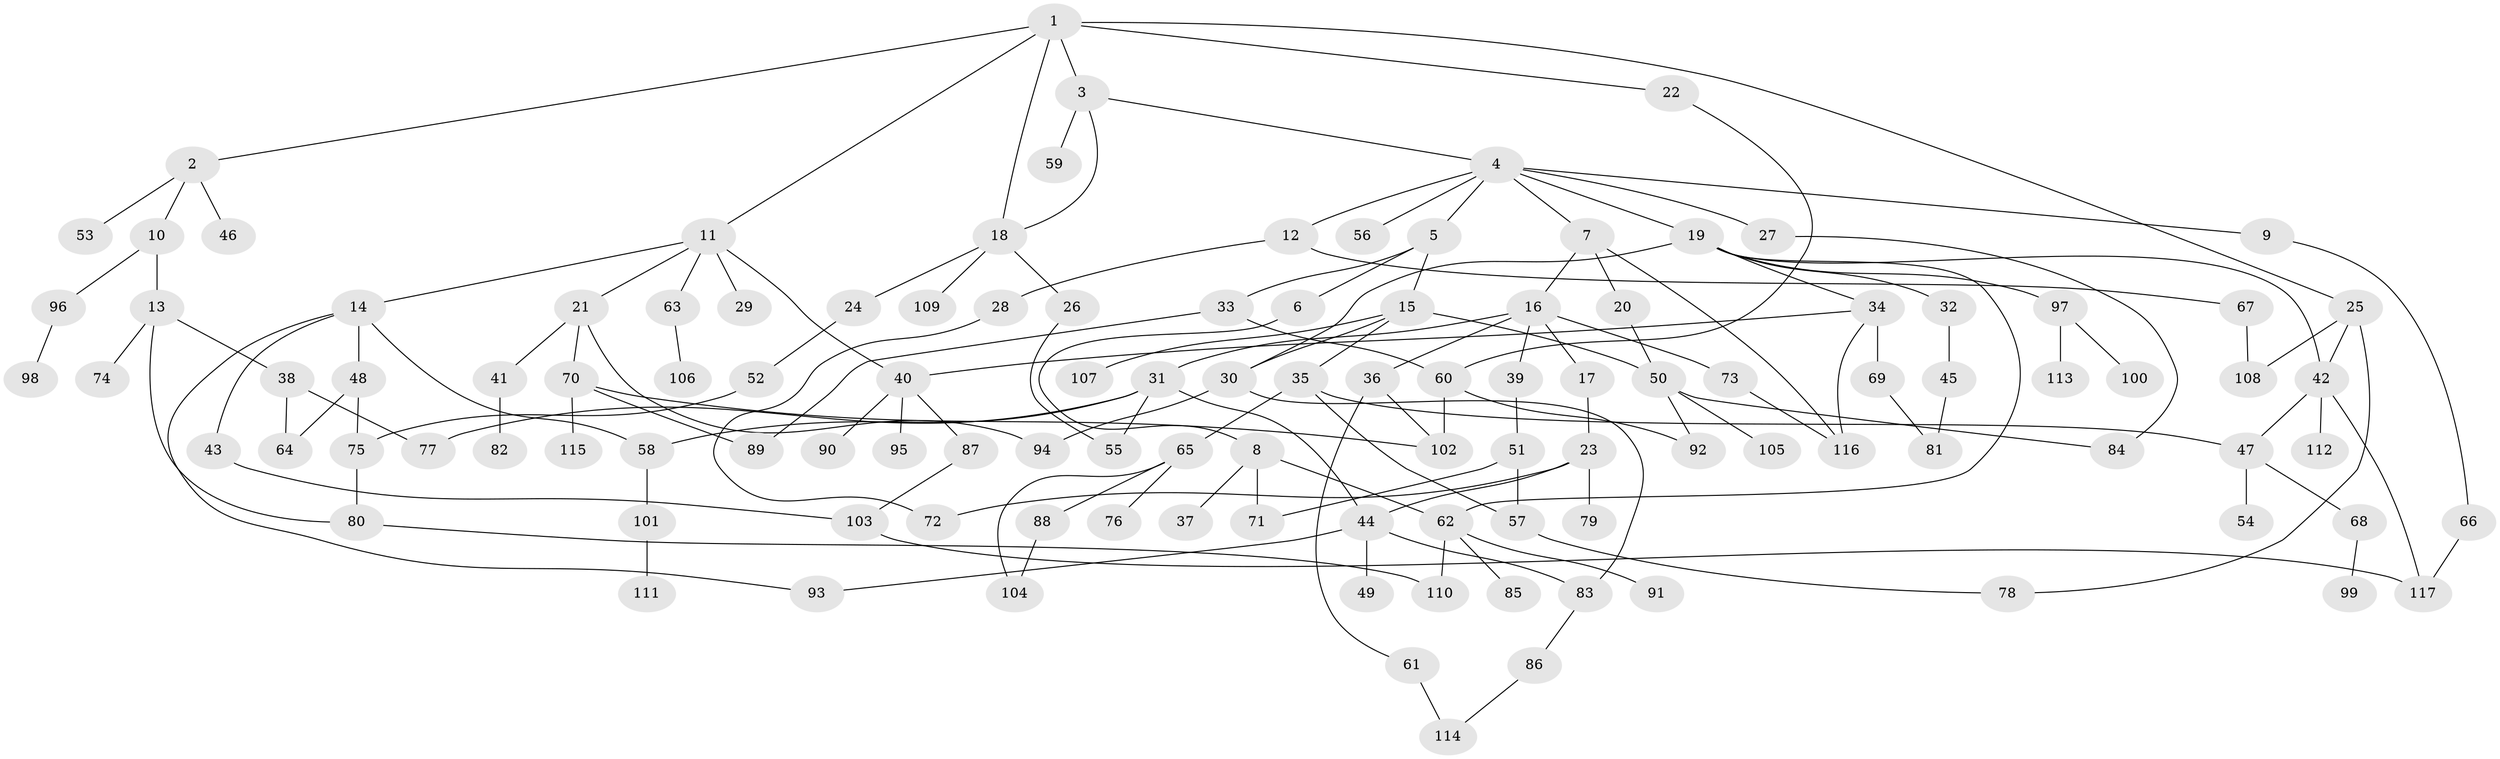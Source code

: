 // Generated by graph-tools (version 1.1) at 2025/42/03/09/25 04:42:08]
// undirected, 117 vertices, 153 edges
graph export_dot {
graph [start="1"]
  node [color=gray90,style=filled];
  1;
  2;
  3;
  4;
  5;
  6;
  7;
  8;
  9;
  10;
  11;
  12;
  13;
  14;
  15;
  16;
  17;
  18;
  19;
  20;
  21;
  22;
  23;
  24;
  25;
  26;
  27;
  28;
  29;
  30;
  31;
  32;
  33;
  34;
  35;
  36;
  37;
  38;
  39;
  40;
  41;
  42;
  43;
  44;
  45;
  46;
  47;
  48;
  49;
  50;
  51;
  52;
  53;
  54;
  55;
  56;
  57;
  58;
  59;
  60;
  61;
  62;
  63;
  64;
  65;
  66;
  67;
  68;
  69;
  70;
  71;
  72;
  73;
  74;
  75;
  76;
  77;
  78;
  79;
  80;
  81;
  82;
  83;
  84;
  85;
  86;
  87;
  88;
  89;
  90;
  91;
  92;
  93;
  94;
  95;
  96;
  97;
  98;
  99;
  100;
  101;
  102;
  103;
  104;
  105;
  106;
  107;
  108;
  109;
  110;
  111;
  112;
  113;
  114;
  115;
  116;
  117;
  1 -- 2;
  1 -- 3;
  1 -- 11;
  1 -- 22;
  1 -- 25;
  1 -- 18;
  2 -- 10;
  2 -- 46;
  2 -- 53;
  3 -- 4;
  3 -- 18;
  3 -- 59;
  4 -- 5;
  4 -- 7;
  4 -- 9;
  4 -- 12;
  4 -- 19;
  4 -- 27;
  4 -- 56;
  5 -- 6;
  5 -- 15;
  5 -- 33;
  6 -- 8;
  7 -- 16;
  7 -- 20;
  7 -- 116;
  8 -- 37;
  8 -- 62;
  8 -- 71;
  9 -- 66;
  10 -- 13;
  10 -- 96;
  11 -- 14;
  11 -- 21;
  11 -- 29;
  11 -- 63;
  11 -- 40;
  12 -- 28;
  12 -- 67;
  13 -- 38;
  13 -- 74;
  13 -- 80;
  14 -- 43;
  14 -- 48;
  14 -- 93;
  14 -- 58;
  15 -- 30;
  15 -- 35;
  15 -- 107;
  15 -- 50;
  16 -- 17;
  16 -- 31;
  16 -- 36;
  16 -- 39;
  16 -- 73;
  17 -- 23;
  18 -- 24;
  18 -- 26;
  18 -- 109;
  19 -- 32;
  19 -- 34;
  19 -- 97;
  19 -- 42;
  19 -- 62;
  19 -- 30;
  20 -- 50;
  21 -- 41;
  21 -- 70;
  21 -- 94;
  22 -- 60;
  23 -- 79;
  23 -- 44;
  23 -- 72;
  24 -- 52;
  25 -- 42;
  25 -- 108;
  25 -- 78;
  26 -- 55;
  27 -- 84;
  28 -- 72;
  30 -- 83;
  30 -- 94;
  31 -- 44;
  31 -- 55;
  31 -- 58;
  31 -- 77;
  32 -- 45;
  33 -- 89;
  33 -- 60;
  34 -- 40;
  34 -- 69;
  34 -- 116;
  35 -- 47;
  35 -- 57;
  35 -- 65;
  36 -- 61;
  36 -- 102;
  38 -- 64;
  38 -- 77;
  39 -- 51;
  40 -- 87;
  40 -- 90;
  40 -- 95;
  41 -- 82;
  42 -- 112;
  42 -- 117;
  42 -- 47;
  43 -- 103;
  44 -- 49;
  44 -- 93;
  44 -- 83;
  45 -- 81;
  47 -- 54;
  47 -- 68;
  48 -- 75;
  48 -- 64;
  50 -- 105;
  50 -- 92;
  50 -- 84;
  51 -- 71;
  51 -- 57;
  52 -- 75;
  57 -- 78;
  58 -- 101;
  60 -- 92;
  60 -- 102;
  61 -- 114;
  62 -- 85;
  62 -- 91;
  62 -- 110;
  63 -- 106;
  65 -- 76;
  65 -- 88;
  65 -- 104;
  66 -- 117;
  67 -- 108;
  68 -- 99;
  69 -- 81;
  70 -- 89;
  70 -- 102;
  70 -- 115;
  73 -- 116;
  75 -- 80;
  80 -- 110;
  83 -- 86;
  86 -- 114;
  87 -- 103;
  88 -- 104;
  96 -- 98;
  97 -- 100;
  97 -- 113;
  101 -- 111;
  103 -- 117;
}
